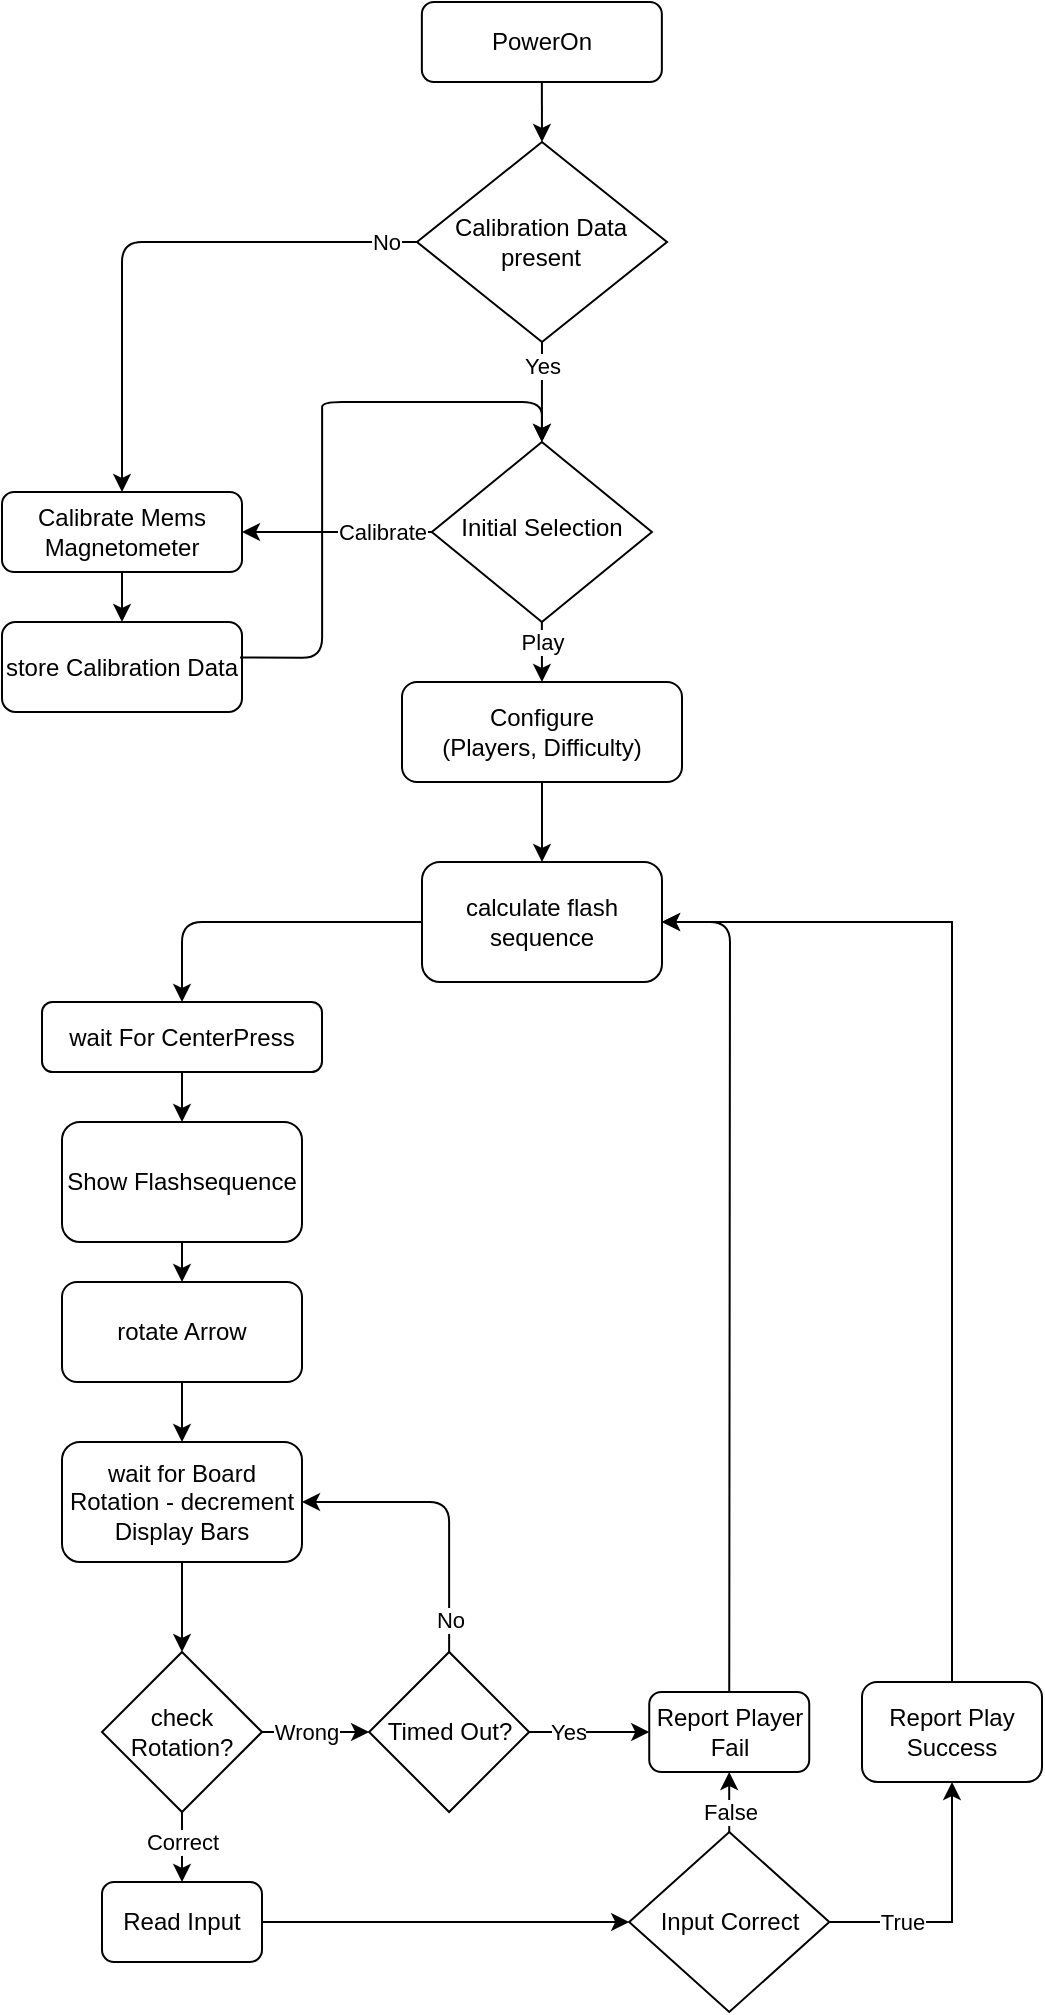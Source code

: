 <mxfile version="14.2.2" type="github">
  <diagram id="C5RBs43oDa-KdzZeNtuy" name="Page-1">
    <mxGraphModel dx="1678" dy="888" grid="1" gridSize="10" guides="1" tooltips="1" connect="1" arrows="1" fold="1" page="1" pageScale="1" pageWidth="827" pageHeight="1169" math="0" shadow="0">
      <root>
        <mxCell id="WIyWlLk6GJQsqaUBKTNV-0" />
        <mxCell id="WIyWlLk6GJQsqaUBKTNV-1" parent="WIyWlLk6GJQsqaUBKTNV-0" />
        <mxCell id="WIyWlLk6GJQsqaUBKTNV-3" value="PowerOn" style="rounded=1;whiteSpace=wrap;html=1;fontSize=12;glass=0;strokeWidth=1;shadow=0;" parent="WIyWlLk6GJQsqaUBKTNV-1" vertex="1">
          <mxGeometry x="379.93" y="80" width="120" height="40" as="geometry" />
        </mxCell>
        <mxCell id="BbhXEEFtvzZGR5gqHQGa-4" value="Calibrate" style="edgeStyle=orthogonalEdgeStyle;rounded=0;orthogonalLoop=1;jettySize=auto;html=1;exitX=0;exitY=0.5;exitDx=0;exitDy=0;entryX=1;entryY=0.5;entryDx=0;entryDy=0;" parent="WIyWlLk6GJQsqaUBKTNV-1" source="WIyWlLk6GJQsqaUBKTNV-6" target="WIyWlLk6GJQsqaUBKTNV-7" edge="1">
          <mxGeometry x="-0.475" relative="1" as="geometry">
            <Array as="points">
              <mxPoint x="290.06" y="345" />
            </Array>
            <mxPoint as="offset" />
          </mxGeometry>
        </mxCell>
        <mxCell id="WIyWlLk6GJQsqaUBKTNV-6" value="&lt;div&gt;Initial Selection&lt;/div&gt;" style="rhombus;whiteSpace=wrap;html=1;shadow=0;fontFamily=Helvetica;fontSize=12;align=center;strokeWidth=1;spacing=6;spacingTop=-4;" parent="WIyWlLk6GJQsqaUBKTNV-1" vertex="1">
          <mxGeometry x="384.91" y="300" width="110.06" height="90" as="geometry" />
        </mxCell>
        <mxCell id="WIyWlLk6GJQsqaUBKTNV-7" value="Calibrate Mems Magnetometer" style="rounded=1;whiteSpace=wrap;html=1;fontSize=12;glass=0;strokeWidth=1;shadow=0;" parent="WIyWlLk6GJQsqaUBKTNV-1" vertex="1">
          <mxGeometry x="170" y="325" width="120" height="40" as="geometry" />
        </mxCell>
        <mxCell id="nOwS5N5TdgPbAZJw5BMm-8" style="edgeStyle=orthogonalEdgeStyle;rounded=0;orthogonalLoop=1;jettySize=auto;html=1;exitX=0.5;exitY=1;exitDx=0;exitDy=0;entryX=0.5;entryY=0;entryDx=0;entryDy=0;" parent="WIyWlLk6GJQsqaUBKTNV-1" source="BbhXEEFtvzZGR5gqHQGa-10" target="OIZMKwMvLClt6lRkhCav-0" edge="1">
          <mxGeometry relative="1" as="geometry">
            <mxPoint x="440.06" y="530" as="targetPoint" />
          </mxGeometry>
        </mxCell>
        <mxCell id="BbhXEEFtvzZGR5gqHQGa-10" value="&lt;div&gt;Configure&lt;/div&gt;&lt;div&gt;(Players, Difficulty)&lt;/div&gt;" style="rounded=1;whiteSpace=wrap;html=1;" parent="WIyWlLk6GJQsqaUBKTNV-1" vertex="1">
          <mxGeometry x="370" y="420" width="140" height="50" as="geometry" />
        </mxCell>
        <mxCell id="BbhXEEFtvzZGR5gqHQGa-11" value="Play" style="endArrow=classic;html=1;exitX=0.5;exitY=1;exitDx=0;exitDy=0;" parent="WIyWlLk6GJQsqaUBKTNV-1" source="WIyWlLk6GJQsqaUBKTNV-6" target="BbhXEEFtvzZGR5gqHQGa-10" edge="1">
          <mxGeometry x="-0.333" width="50" height="50" relative="1" as="geometry">
            <mxPoint x="480" y="540" as="sourcePoint" />
            <mxPoint x="530" y="490" as="targetPoint" />
            <mxPoint as="offset" />
          </mxGeometry>
        </mxCell>
        <mxCell id="tKOiq6pVQDYrRC9kV3IF-2" style="edgeStyle=orthogonalEdgeStyle;rounded=0;orthogonalLoop=1;jettySize=auto;html=1;exitX=0.5;exitY=1;exitDx=0;exitDy=0;entryX=0.5;entryY=0;entryDx=0;entryDy=0;" edge="1" parent="WIyWlLk6GJQsqaUBKTNV-1" source="nOwS5N5TdgPbAZJw5BMm-2" target="tKOiq6pVQDYrRC9kV3IF-0">
          <mxGeometry relative="1" as="geometry" />
        </mxCell>
        <mxCell id="nOwS5N5TdgPbAZJw5BMm-2" value="wait For CenterPress" style="rounded=1;whiteSpace=wrap;html=1;" parent="WIyWlLk6GJQsqaUBKTNV-1" vertex="1">
          <mxGeometry x="190" y="580" width="140" height="35" as="geometry" />
        </mxCell>
        <mxCell id="nOwS5N5TdgPbAZJw5BMm-5" value="rotate Arrow" style="rounded=1;whiteSpace=wrap;html=1;" parent="WIyWlLk6GJQsqaUBKTNV-1" vertex="1">
          <mxGeometry x="200" y="720" width="120" height="50" as="geometry" />
        </mxCell>
        <mxCell id="nOwS5N5TdgPbAZJw5BMm-12" value="check Rotation?" style="rhombus;whiteSpace=wrap;html=1;" parent="WIyWlLk6GJQsqaUBKTNV-1" vertex="1">
          <mxGeometry x="220" y="905" width="80" height="80" as="geometry" />
        </mxCell>
        <mxCell id="nOwS5N5TdgPbAZJw5BMm-13" value="wait for Board Rotation - decrement Display Bars" style="rounded=1;whiteSpace=wrap;html=1;" parent="WIyWlLk6GJQsqaUBKTNV-1" vertex="1">
          <mxGeometry x="200" y="800" width="120" height="60" as="geometry" />
        </mxCell>
        <mxCell id="nOwS5N5TdgPbAZJw5BMm-14" value="" style="endArrow=classic;html=1;exitX=0.5;exitY=1;exitDx=0;exitDy=0;" parent="WIyWlLk6GJQsqaUBKTNV-1" source="nOwS5N5TdgPbAZJw5BMm-5" target="nOwS5N5TdgPbAZJw5BMm-13" edge="1">
          <mxGeometry width="50" height="50" relative="1" as="geometry">
            <mxPoint x="123.56" y="750" as="sourcePoint" />
            <mxPoint x="173.56" y="700" as="targetPoint" />
          </mxGeometry>
        </mxCell>
        <mxCell id="nOwS5N5TdgPbAZJw5BMm-16" value="store Calibration Data" style="rounded=1;whiteSpace=wrap;html=1;" parent="WIyWlLk6GJQsqaUBKTNV-1" vertex="1">
          <mxGeometry x="170" y="390" width="120" height="45" as="geometry" />
        </mxCell>
        <mxCell id="nOwS5N5TdgPbAZJw5BMm-17" value="" style="endArrow=classic;html=1;exitX=0.5;exitY=1;exitDx=0;exitDy=0;" parent="WIyWlLk6GJQsqaUBKTNV-1" source="WIyWlLk6GJQsqaUBKTNV-7" target="nOwS5N5TdgPbAZJw5BMm-16" edge="1">
          <mxGeometry width="50" height="50" relative="1" as="geometry">
            <mxPoint x="480" y="570" as="sourcePoint" />
            <mxPoint x="530" y="520" as="targetPoint" />
          </mxGeometry>
        </mxCell>
        <mxCell id="nOwS5N5TdgPbAZJw5BMm-18" value="" style="endArrow=classic;html=1;exitX=0.5;exitY=1;exitDx=0;exitDy=0;entryX=0.5;entryY=0;entryDx=0;entryDy=0;" parent="WIyWlLk6GJQsqaUBKTNV-1" source="nOwS5N5TdgPbAZJw5BMm-13" target="nOwS5N5TdgPbAZJw5BMm-12" edge="1">
          <mxGeometry width="50" height="50" relative="1" as="geometry">
            <mxPoint x="123.56" y="750" as="sourcePoint" />
            <mxPoint x="173.56" y="700" as="targetPoint" />
          </mxGeometry>
        </mxCell>
        <mxCell id="nOwS5N5TdgPbAZJw5BMm-20" value="Timed Out?" style="rhombus;whiteSpace=wrap;html=1;direction=south;" parent="WIyWlLk6GJQsqaUBKTNV-1" vertex="1">
          <mxGeometry x="353.56" y="905" width="80" height="80" as="geometry" />
        </mxCell>
        <mxCell id="tKOiq6pVQDYrRC9kV3IF-5" style="edgeStyle=orthogonalEdgeStyle;rounded=0;orthogonalLoop=1;jettySize=auto;html=1;exitX=0.5;exitY=0;exitDx=0;exitDy=0;entryX=1;entryY=0.5;entryDx=0;entryDy=0;" edge="1" parent="WIyWlLk6GJQsqaUBKTNV-1" source="nOwS5N5TdgPbAZJw5BMm-27" target="OIZMKwMvLClt6lRkhCav-0">
          <mxGeometry relative="1" as="geometry" />
        </mxCell>
        <mxCell id="nOwS5N5TdgPbAZJw5BMm-27" value="&lt;div&gt;Report Play&lt;/div&gt;&lt;div&gt;Success&lt;br&gt;&lt;/div&gt;" style="rounded=1;whiteSpace=wrap;html=1;" parent="WIyWlLk6GJQsqaUBKTNV-1" vertex="1">
          <mxGeometry x="600" y="920" width="90" height="50" as="geometry" />
        </mxCell>
        <mxCell id="nOwS5N5TdgPbAZJw5BMm-28" value="Report Player Fail" style="rounded=1;whiteSpace=wrap;html=1;" parent="WIyWlLk6GJQsqaUBKTNV-1" vertex="1">
          <mxGeometry x="493.62" y="925" width="80" height="40" as="geometry" />
        </mxCell>
        <mxCell id="nOwS5N5TdgPbAZJw5BMm-37" value="Wrong" style="endArrow=classic;html=1;exitX=1;exitY=0.5;exitDx=0;exitDy=0;" parent="WIyWlLk6GJQsqaUBKTNV-1" source="nOwS5N5TdgPbAZJw5BMm-12" target="nOwS5N5TdgPbAZJw5BMm-20" edge="1">
          <mxGeometry x="-0.178" width="50" height="50" relative="1" as="geometry">
            <mxPoint x="333.56" y="890" as="sourcePoint" />
            <mxPoint x="383.56" y="840" as="targetPoint" />
            <mxPoint as="offset" />
          </mxGeometry>
        </mxCell>
        <mxCell id="nOwS5N5TdgPbAZJw5BMm-39" value="Yes" style="endArrow=classic;html=1;exitX=0.5;exitY=0;exitDx=0;exitDy=0;entryX=0;entryY=0.5;entryDx=0;entryDy=0;" parent="WIyWlLk6GJQsqaUBKTNV-1" source="nOwS5N5TdgPbAZJw5BMm-20" target="nOwS5N5TdgPbAZJw5BMm-28" edge="1">
          <mxGeometry x="-0.343" width="50" height="50" relative="1" as="geometry">
            <mxPoint x="333.56" y="890" as="sourcePoint" />
            <mxPoint x="383.56" y="840" as="targetPoint" />
            <mxPoint as="offset" />
          </mxGeometry>
        </mxCell>
        <mxCell id="nOwS5N5TdgPbAZJw5BMm-40" value="No" style="endArrow=classic;html=1;entryX=1;entryY=0.5;entryDx=0;entryDy=0;exitX=0;exitY=0.5;exitDx=0;exitDy=0;" parent="WIyWlLk6GJQsqaUBKTNV-1" source="nOwS5N5TdgPbAZJw5BMm-20" target="nOwS5N5TdgPbAZJw5BMm-13" edge="1">
          <mxGeometry x="-0.778" width="50" height="50" relative="1" as="geometry">
            <mxPoint x="333.56" y="765" as="sourcePoint" />
            <mxPoint x="383.56" y="715" as="targetPoint" />
            <Array as="points">
              <mxPoint x="393.56" y="830" />
            </Array>
            <mxPoint as="offset" />
          </mxGeometry>
        </mxCell>
        <mxCell id="nOwS5N5TdgPbAZJw5BMm-43" value="Correct" style="endArrow=classic;html=1;exitX=0.5;exitY=1;exitDx=0;exitDy=0;entryX=0.5;entryY=0;entryDx=0;entryDy=0;" parent="WIyWlLk6GJQsqaUBKTNV-1" source="nOwS5N5TdgPbAZJw5BMm-12" target="OIZMKwMvLClt6lRkhCav-13" edge="1">
          <mxGeometry x="-0.143" width="50" height="50" relative="1" as="geometry">
            <mxPoint x="166.56" y="905" as="sourcePoint" />
            <mxPoint x="278.06" y="1017" as="targetPoint" />
            <mxPoint as="offset" />
          </mxGeometry>
        </mxCell>
        <mxCell id="OIZMKwMvLClt6lRkhCav-0" value="calculate flash sequence" style="rounded=1;whiteSpace=wrap;html=1;" parent="WIyWlLk6GJQsqaUBKTNV-1" vertex="1">
          <mxGeometry x="380" y="510" width="120" height="60" as="geometry" />
        </mxCell>
        <mxCell id="OIZMKwMvLClt6lRkhCav-1" value="" style="endArrow=classic;html=1;exitX=0;exitY=0.5;exitDx=0;exitDy=0;entryX=0.5;entryY=0;entryDx=0;entryDy=0;" parent="WIyWlLk6GJQsqaUBKTNV-1" source="OIZMKwMvLClt6lRkhCav-0" target="nOwS5N5TdgPbAZJw5BMm-2" edge="1">
          <mxGeometry width="50" height="50" relative="1" as="geometry">
            <mxPoint x="380.06" y="870" as="sourcePoint" />
            <mxPoint x="240" y="540" as="targetPoint" />
            <Array as="points">
              <mxPoint x="260" y="540" />
            </Array>
          </mxGeometry>
        </mxCell>
        <mxCell id="OIZMKwMvLClt6lRkhCav-3" value="&lt;font style=&quot;font-size: 12px&quot;&gt;Calibration Data present&lt;/font&gt;" style="rhombus;html=1;spacing=2;whiteSpace=wrap;" parent="WIyWlLk6GJQsqaUBKTNV-1" vertex="1">
          <mxGeometry x="377.48" y="150" width="125.03" height="100" as="geometry" />
        </mxCell>
        <mxCell id="OIZMKwMvLClt6lRkhCav-4" value="" style="endArrow=classic;html=1;entryX=0.5;entryY=0;entryDx=0;entryDy=0;exitX=0.5;exitY=1;exitDx=0;exitDy=0;" parent="WIyWlLk6GJQsqaUBKTNV-1" source="WIyWlLk6GJQsqaUBKTNV-3" target="OIZMKwMvLClt6lRkhCav-3" edge="1">
          <mxGeometry width="50" height="50" relative="1" as="geometry">
            <mxPoint x="440.06" y="140" as="sourcePoint" />
            <mxPoint x="520.06" y="200" as="targetPoint" />
          </mxGeometry>
        </mxCell>
        <mxCell id="OIZMKwMvLClt6lRkhCav-5" value="Yes" style="endArrow=classic;html=1;exitX=0.5;exitY=1;exitDx=0;exitDy=0;" parent="WIyWlLk6GJQsqaUBKTNV-1" source="OIZMKwMvLClt6lRkhCav-3" target="WIyWlLk6GJQsqaUBKTNV-6" edge="1">
          <mxGeometry x="-0.5" width="50" height="50" relative="1" as="geometry">
            <mxPoint x="470.06" y="250" as="sourcePoint" />
            <mxPoint x="520.06" y="200" as="targetPoint" />
            <mxPoint as="offset" />
          </mxGeometry>
        </mxCell>
        <mxCell id="OIZMKwMvLClt6lRkhCav-7" value="" style="endArrow=classic;html=1;entryX=0.5;entryY=0;entryDx=0;entryDy=0;exitX=0;exitY=0.5;exitDx=0;exitDy=0;" parent="WIyWlLk6GJQsqaUBKTNV-1" source="OIZMKwMvLClt6lRkhCav-3" target="WIyWlLk6GJQsqaUBKTNV-7" edge="1">
          <mxGeometry width="50" height="50" relative="1" as="geometry">
            <mxPoint x="400.06" y="250" as="sourcePoint" />
            <mxPoint x="450.06" y="200" as="targetPoint" />
            <Array as="points">
              <mxPoint x="230" y="200" />
            </Array>
          </mxGeometry>
        </mxCell>
        <mxCell id="OIZMKwMvLClt6lRkhCav-11" value="&lt;div&gt;No&lt;/div&gt;" style="edgeLabel;html=1;align=center;verticalAlign=middle;resizable=0;points=[];" parent="OIZMKwMvLClt6lRkhCav-7" vertex="1" connectable="0">
          <mxGeometry x="-0.879" y="-2" relative="1" as="geometry">
            <mxPoint x="0.97" y="2" as="offset" />
          </mxGeometry>
        </mxCell>
        <mxCell id="OIZMKwMvLClt6lRkhCav-9" value="" style="endArrow=classic;html=1;exitX=0.992;exitY=0.394;exitDx=0;exitDy=0;exitPerimeter=0;entryX=0.5;entryY=0;entryDx=0;entryDy=0;" parent="WIyWlLk6GJQsqaUBKTNV-1" source="nOwS5N5TdgPbAZJw5BMm-16" target="WIyWlLk6GJQsqaUBKTNV-6" edge="1">
          <mxGeometry width="50" height="50" relative="1" as="geometry">
            <mxPoint x="350.06" y="350" as="sourcePoint" />
            <mxPoint x="440.06" y="280" as="targetPoint" />
            <Array as="points">
              <mxPoint x="330.06" y="408" />
              <mxPoint x="330.06" y="290" />
              <mxPoint x="330.06" y="280" />
              <mxPoint x="440" y="280" />
            </Array>
          </mxGeometry>
        </mxCell>
        <mxCell id="OIZMKwMvLClt6lRkhCav-13" value="Read Input" style="rounded=1;whiteSpace=wrap;html=1;" parent="WIyWlLk6GJQsqaUBKTNV-1" vertex="1">
          <mxGeometry x="220" y="1020" width="80" height="40" as="geometry" />
        </mxCell>
        <mxCell id="OIZMKwMvLClt6lRkhCav-23" value="False" style="edgeStyle=orthogonalEdgeStyle;rounded=0;orthogonalLoop=1;jettySize=auto;html=1;exitX=0.5;exitY=0;exitDx=0;exitDy=0;" parent="WIyWlLk6GJQsqaUBKTNV-1" source="OIZMKwMvLClt6lRkhCav-17" target="nOwS5N5TdgPbAZJw5BMm-28" edge="1">
          <mxGeometry x="0.199" relative="1" as="geometry">
            <mxPoint as="offset" />
          </mxGeometry>
        </mxCell>
        <mxCell id="tKOiq6pVQDYrRC9kV3IF-4" value="True" style="edgeStyle=orthogonalEdgeStyle;rounded=0;orthogonalLoop=1;jettySize=auto;html=1;exitX=1;exitY=0.5;exitDx=0;exitDy=0;entryX=0.5;entryY=1;entryDx=0;entryDy=0;" edge="1" parent="WIyWlLk6GJQsqaUBKTNV-1" source="OIZMKwMvLClt6lRkhCav-17" target="nOwS5N5TdgPbAZJw5BMm-27">
          <mxGeometry x="-0.447" relative="1" as="geometry">
            <mxPoint as="offset" />
          </mxGeometry>
        </mxCell>
        <mxCell id="OIZMKwMvLClt6lRkhCav-17" value="Input Correct" style="rhombus;whiteSpace=wrap;html=1;" parent="WIyWlLk6GJQsqaUBKTNV-1" vertex="1">
          <mxGeometry x="483.59" y="995" width="100.06" height="90" as="geometry" />
        </mxCell>
        <mxCell id="OIZMKwMvLClt6lRkhCav-19" value="" style="endArrow=classic;html=1;exitX=1;exitY=0.5;exitDx=0;exitDy=0;entryX=0;entryY=0.5;entryDx=0;entryDy=0;" parent="WIyWlLk6GJQsqaUBKTNV-1" source="OIZMKwMvLClt6lRkhCav-13" target="OIZMKwMvLClt6lRkhCav-17" edge="1">
          <mxGeometry width="50" height="50" relative="1" as="geometry">
            <mxPoint x="390.06" y="1040" as="sourcePoint" />
            <mxPoint x="440.06" y="990" as="targetPoint" />
          </mxGeometry>
        </mxCell>
        <mxCell id="OIZMKwMvLClt6lRkhCav-25" value="" style="endArrow=classic;html=1;exitX=0.5;exitY=0;exitDx=0;exitDy=0;entryX=1;entryY=0.5;entryDx=0;entryDy=0;" parent="WIyWlLk6GJQsqaUBKTNV-1" source="nOwS5N5TdgPbAZJw5BMm-28" target="OIZMKwMvLClt6lRkhCav-0" edge="1">
          <mxGeometry width="50" height="50" relative="1" as="geometry">
            <mxPoint x="533.62" y="750" as="sourcePoint" />
            <mxPoint x="524" y="620" as="targetPoint" />
            <Array as="points">
              <mxPoint x="534" y="540" />
            </Array>
          </mxGeometry>
        </mxCell>
        <mxCell id="tKOiq6pVQDYrRC9kV3IF-3" style="edgeStyle=orthogonalEdgeStyle;rounded=0;orthogonalLoop=1;jettySize=auto;html=1;exitX=0.5;exitY=1;exitDx=0;exitDy=0;entryX=0.5;entryY=0;entryDx=0;entryDy=0;" edge="1" parent="WIyWlLk6GJQsqaUBKTNV-1" source="tKOiq6pVQDYrRC9kV3IF-0" target="nOwS5N5TdgPbAZJw5BMm-5">
          <mxGeometry relative="1" as="geometry" />
        </mxCell>
        <mxCell id="tKOiq6pVQDYrRC9kV3IF-0" value="Show Flashsequence" style="rounded=1;whiteSpace=wrap;html=1;" vertex="1" parent="WIyWlLk6GJQsqaUBKTNV-1">
          <mxGeometry x="200" y="640" width="120" height="60" as="geometry" />
        </mxCell>
      </root>
    </mxGraphModel>
  </diagram>
</mxfile>
